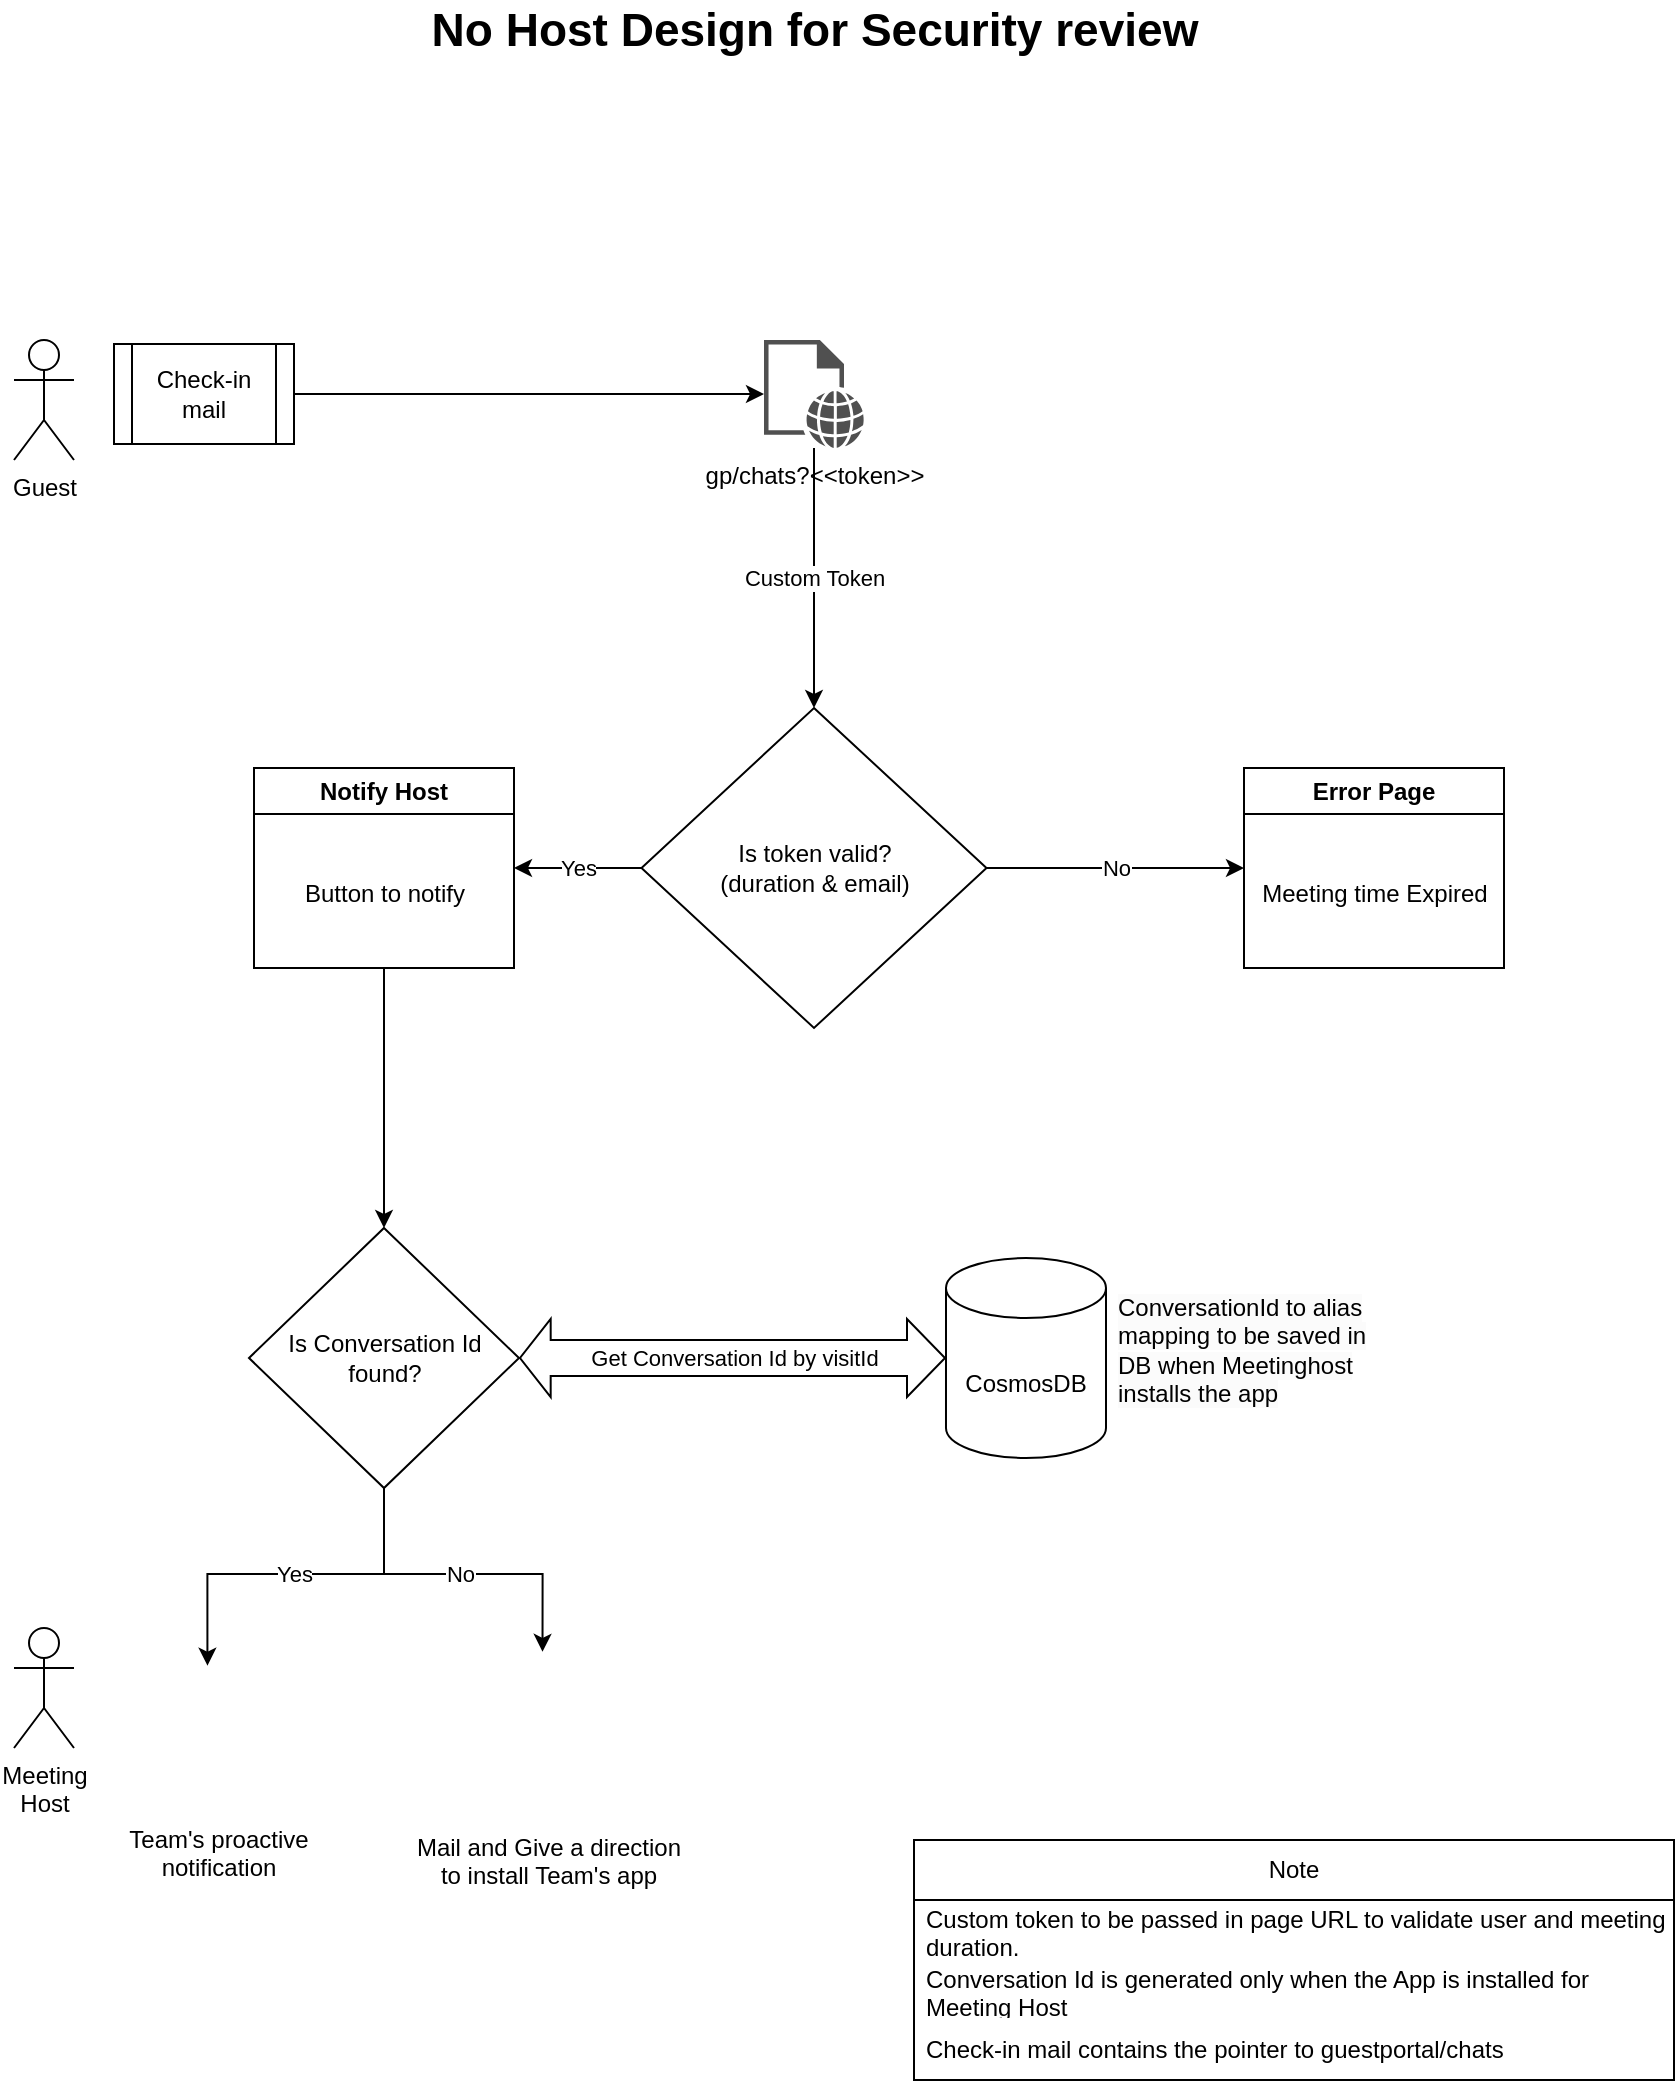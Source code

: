 <mxfile version="22.1.17" type="github">
  <diagram name="Page-1" id="A8ZzEPnlUn9DHBs4aqdl">
    <mxGraphModel dx="1386" dy="785" grid="1" gridSize="10" guides="1" tooltips="1" connect="1" arrows="1" fold="1" page="1" pageScale="1" pageWidth="850" pageHeight="1100" math="0" shadow="0">
      <root>
        <mxCell id="0" />
        <mxCell id="1" parent="0" />
        <mxCell id="OXsPdFXhWawU75_hRZat-1" value="gp/chats?&amp;lt;&amp;lt;token&amp;gt;&amp;gt;" style="sketch=0;pointerEvents=1;shadow=0;dashed=0;html=1;strokeColor=none;fillColor=#505050;labelPosition=center;verticalLabelPosition=bottom;verticalAlign=top;outlineConnect=0;align=center;shape=mxgraph.office.concepts.web_page;" vertex="1" parent="1">
          <mxGeometry x="395" y="220" width="50" height="54" as="geometry" />
        </mxCell>
        <mxCell id="OXsPdFXhWawU75_hRZat-3" value="Guest" style="shape=umlActor;verticalLabelPosition=bottom;verticalAlign=top;html=1;outlineConnect=0;" vertex="1" parent="1">
          <mxGeometry x="20" y="220" width="30" height="60" as="geometry" />
        </mxCell>
        <mxCell id="OXsPdFXhWawU75_hRZat-4" value="Custom Token" style="endArrow=classic;html=1;rounded=0;entryX=0.5;entryY=0;entryDx=0;entryDy=0;" edge="1" parent="1" source="OXsPdFXhWawU75_hRZat-1" target="OXsPdFXhWawU75_hRZat-5">
          <mxGeometry width="50" height="50" relative="1" as="geometry">
            <mxPoint x="125" y="524" as="sourcePoint" />
            <mxPoint x="285" y="524" as="targetPoint" />
          </mxGeometry>
        </mxCell>
        <mxCell id="OXsPdFXhWawU75_hRZat-9" value="Yes" style="edgeStyle=orthogonalEdgeStyle;rounded=0;orthogonalLoop=1;jettySize=auto;html=1;" edge="1" parent="1" source="OXsPdFXhWawU75_hRZat-5" target="OXsPdFXhWawU75_hRZat-10">
          <mxGeometry relative="1" as="geometry">
            <mxPoint x="125" y="374" as="targetPoint" />
          </mxGeometry>
        </mxCell>
        <mxCell id="OXsPdFXhWawU75_hRZat-11" value="No" style="edgeStyle=orthogonalEdgeStyle;rounded=0;orthogonalLoop=1;jettySize=auto;html=1;" edge="1" parent="1" source="OXsPdFXhWawU75_hRZat-5">
          <mxGeometry relative="1" as="geometry">
            <mxPoint x="635" y="484" as="targetPoint" />
          </mxGeometry>
        </mxCell>
        <mxCell id="OXsPdFXhWawU75_hRZat-5" value="Is token valid?&lt;br&gt;(duration &amp;amp; email)" style="rhombus;whiteSpace=wrap;html=1;" vertex="1" parent="1">
          <mxGeometry x="333.75" y="404" width="172.5" height="160" as="geometry" />
        </mxCell>
        <mxCell id="OXsPdFXhWawU75_hRZat-8" style="edgeStyle=orthogonalEdgeStyle;rounded=0;orthogonalLoop=1;jettySize=auto;html=1;" edge="1" parent="1" source="OXsPdFXhWawU75_hRZat-6" target="OXsPdFXhWawU75_hRZat-1">
          <mxGeometry relative="1" as="geometry" />
        </mxCell>
        <mxCell id="OXsPdFXhWawU75_hRZat-6" value="Check-in mail" style="shape=process;whiteSpace=wrap;html=1;backgroundOutline=1;" vertex="1" parent="1">
          <mxGeometry x="70" y="222" width="90" height="50" as="geometry" />
        </mxCell>
        <mxCell id="OXsPdFXhWawU75_hRZat-14" style="edgeStyle=orthogonalEdgeStyle;rounded=0;orthogonalLoop=1;jettySize=auto;html=1;" edge="1" parent="1" source="OXsPdFXhWawU75_hRZat-10" target="OXsPdFXhWawU75_hRZat-24">
          <mxGeometry relative="1" as="geometry">
            <mxPoint x="130" y="604" as="targetPoint" />
          </mxGeometry>
        </mxCell>
        <mxCell id="OXsPdFXhWawU75_hRZat-10" value="Notify Host" style="swimlane;whiteSpace=wrap;html=1;" vertex="1" parent="1">
          <mxGeometry x="140" y="434" width="130" height="100" as="geometry" />
        </mxCell>
        <mxCell id="OXsPdFXhWawU75_hRZat-15" value="Button to notify" style="text;html=1;align=center;verticalAlign=middle;resizable=0;points=[];autosize=1;strokeColor=none;fillColor=none;" vertex="1" parent="OXsPdFXhWawU75_hRZat-10">
          <mxGeometry x="15" y="48" width="100" height="30" as="geometry" />
        </mxCell>
        <mxCell id="OXsPdFXhWawU75_hRZat-12" value="Error Page" style="swimlane;whiteSpace=wrap;html=1;" vertex="1" parent="1">
          <mxGeometry x="635" y="434" width="130" height="100" as="geometry" />
        </mxCell>
        <mxCell id="OXsPdFXhWawU75_hRZat-13" value="CosmosDB" style="shape=cylinder3;whiteSpace=wrap;html=1;boundedLbl=1;backgroundOutline=1;size=15;" vertex="1" parent="1">
          <mxGeometry x="486" y="679" width="80" height="100" as="geometry" />
        </mxCell>
        <mxCell id="OXsPdFXhWawU75_hRZat-18" value="Get Conversation Id by visitId" style="shape=flexArrow;endArrow=classic;startArrow=classic;html=1;rounded=0;entryX=0;entryY=0.5;entryDx=0;entryDy=0;entryPerimeter=0;width=18;startSize=4.78;exitX=1;exitY=0.5;exitDx=0;exitDy=0;" edge="1" parent="1" source="OXsPdFXhWawU75_hRZat-24" target="OXsPdFXhWawU75_hRZat-13">
          <mxGeometry width="100" height="100" relative="1" as="geometry">
            <mxPoint x="328.5" y="704" as="sourcePoint" />
            <mxPoint x="378.5" y="604" as="targetPoint" />
          </mxGeometry>
        </mxCell>
        <mxCell id="OXsPdFXhWawU75_hRZat-21" value="Meeting &lt;br&gt;Host" style="shape=umlActor;verticalLabelPosition=bottom;verticalAlign=top;html=1;outlineConnect=0;" vertex="1" parent="1">
          <mxGeometry x="20" y="864" width="30" height="60" as="geometry" />
        </mxCell>
        <mxCell id="OXsPdFXhWawU75_hRZat-22" value="Meeting time Expired" style="text;html=1;align=center;verticalAlign=middle;resizable=0;points=[];autosize=1;strokeColor=none;fillColor=none;" vertex="1" parent="1">
          <mxGeometry x="630" y="482" width="140" height="30" as="geometry" />
        </mxCell>
        <mxCell id="OXsPdFXhWawU75_hRZat-30" value="No" style="edgeStyle=orthogonalEdgeStyle;rounded=0;orthogonalLoop=1;jettySize=auto;html=1;entryX=0.472;entryY=-0.051;entryDx=0;entryDy=0;entryPerimeter=0;" edge="1" parent="1" source="OXsPdFXhWawU75_hRZat-24" target="OXsPdFXhWawU75_hRZat-36">
          <mxGeometry relative="1" as="geometry">
            <mxPoint x="278.276" y="864" as="targetPoint" />
          </mxGeometry>
        </mxCell>
        <mxCell id="OXsPdFXhWawU75_hRZat-32" value="Yes" style="edgeStyle=orthogonalEdgeStyle;rounded=0;orthogonalLoop=1;jettySize=auto;html=1;entryX=0.437;entryY=0.037;entryDx=0;entryDy=0;entryPerimeter=0;" edge="1" parent="1" source="OXsPdFXhWawU75_hRZat-24" target="OXsPdFXhWawU75_hRZat-34">
          <mxGeometry relative="1" as="geometry">
            <mxPoint x="110" y="860" as="targetPoint" />
          </mxGeometry>
        </mxCell>
        <mxCell id="OXsPdFXhWawU75_hRZat-24" value="Is Conversation Id found?" style="rhombus;whiteSpace=wrap;html=1;" vertex="1" parent="1">
          <mxGeometry x="137.5" y="664" width="135" height="130" as="geometry" />
        </mxCell>
        <mxCell id="OXsPdFXhWawU75_hRZat-25" value="Note" style="swimlane;fontStyle=0;childLayout=stackLayout;horizontal=1;startSize=30;horizontalStack=0;resizeParent=1;resizeParentMax=0;resizeLast=0;collapsible=1;marginBottom=0;whiteSpace=wrap;html=1;" vertex="1" parent="1">
          <mxGeometry x="470" y="970" width="380" height="120" as="geometry" />
        </mxCell>
        <mxCell id="OXsPdFXhWawU75_hRZat-26" value="Custom token to be passed in page URL to validate user and meeting duration." style="text;strokeColor=none;fillColor=none;align=left;verticalAlign=middle;spacingLeft=4;spacingRight=4;overflow=hidden;points=[[0,0.5],[1,0.5]];portConstraint=eastwest;rotatable=0;whiteSpace=wrap;html=1;" vertex="1" parent="OXsPdFXhWawU75_hRZat-25">
          <mxGeometry y="30" width="380" height="30" as="geometry" />
        </mxCell>
        <mxCell id="OXsPdFXhWawU75_hRZat-27" value="Conversation Id is generated only when the App is installed for Meeting Host" style="text;strokeColor=none;fillColor=none;align=left;verticalAlign=middle;spacingLeft=4;spacingRight=4;overflow=hidden;points=[[0,0.5],[1,0.5]];portConstraint=eastwest;rotatable=0;whiteSpace=wrap;html=1;" vertex="1" parent="OXsPdFXhWawU75_hRZat-25">
          <mxGeometry y="60" width="380" height="30" as="geometry" />
        </mxCell>
        <mxCell id="OXsPdFXhWawU75_hRZat-28" value="Check-in mail contains the pointer to guestportal/chats" style="text;strokeColor=none;fillColor=none;align=left;verticalAlign=middle;spacingLeft=4;spacingRight=4;overflow=hidden;points=[[0,0.5],[1,0.5]];portConstraint=eastwest;rotatable=0;whiteSpace=wrap;html=1;" vertex="1" parent="OXsPdFXhWawU75_hRZat-25">
          <mxGeometry y="90" width="380" height="30" as="geometry" />
        </mxCell>
        <mxCell id="OXsPdFXhWawU75_hRZat-34" value="Team&#39;s proactive &lt;br&gt;notification" style="shape=image;html=1;verticalAlign=top;verticalLabelPosition=bottom;labelBackgroundColor=#ffffff;imageAspect=0;aspect=fixed;image=https://cdn2.iconfinder.com/data/icons/boxicons-logos/24/bxl-microsoft-teams-128.png" vertex="1" parent="1">
          <mxGeometry x="83.5" y="880" width="76" height="76" as="geometry" />
        </mxCell>
        <mxCell id="OXsPdFXhWawU75_hRZat-36" value="Mail and Give a direction &lt;br&gt;to install Team&#39;s app" style="shape=image;html=1;verticalAlign=top;verticalLabelPosition=bottom;labelBackgroundColor=#ffffff;imageAspect=0;aspect=fixed;image=https://cdn4.iconfinder.com/data/icons/picons-social/57/57-outlook-2-128.png" vertex="1" parent="1">
          <mxGeometry x="246.5" y="880" width="80" height="80" as="geometry" />
        </mxCell>
        <mxCell id="OXsPdFXhWawU75_hRZat-38" value="&lt;b&gt;&lt;font style=&quot;font-size: 23px;&quot;&gt;No Host Design for Security review&lt;/font&gt;&lt;/b&gt;" style="text;html=1;strokeColor=none;fillColor=none;align=center;verticalAlign=middle;whiteSpace=wrap;rounded=0;" vertex="1" parent="1">
          <mxGeometry x="216.5" y="50" width="407" height="30" as="geometry" />
        </mxCell>
        <mxCell id="OXsPdFXhWawU75_hRZat-40" value="&lt;span style=&quot;color: rgb(0, 0, 0); font-family: Helvetica; font-size: 12px; font-style: normal; font-variant-ligatures: normal; font-variant-caps: normal; font-weight: 400; letter-spacing: normal; orphans: 2; text-align: center; text-indent: 0px; text-transform: none; widows: 2; word-spacing: 0px; -webkit-text-stroke-width: 0px; background-color: rgb(251, 251, 251); text-decoration-thickness: initial; text-decoration-style: initial; text-decoration-color: initial; float: none; display: inline !important;&quot;&gt;ConversationId to alias mapping to be saved in DB when Meetinghost installs the app&lt;/span&gt;" style="text;whiteSpace=wrap;html=1;" vertex="1" parent="1">
          <mxGeometry x="570" y="690" width="140" height="70" as="geometry" />
        </mxCell>
      </root>
    </mxGraphModel>
  </diagram>
</mxfile>
